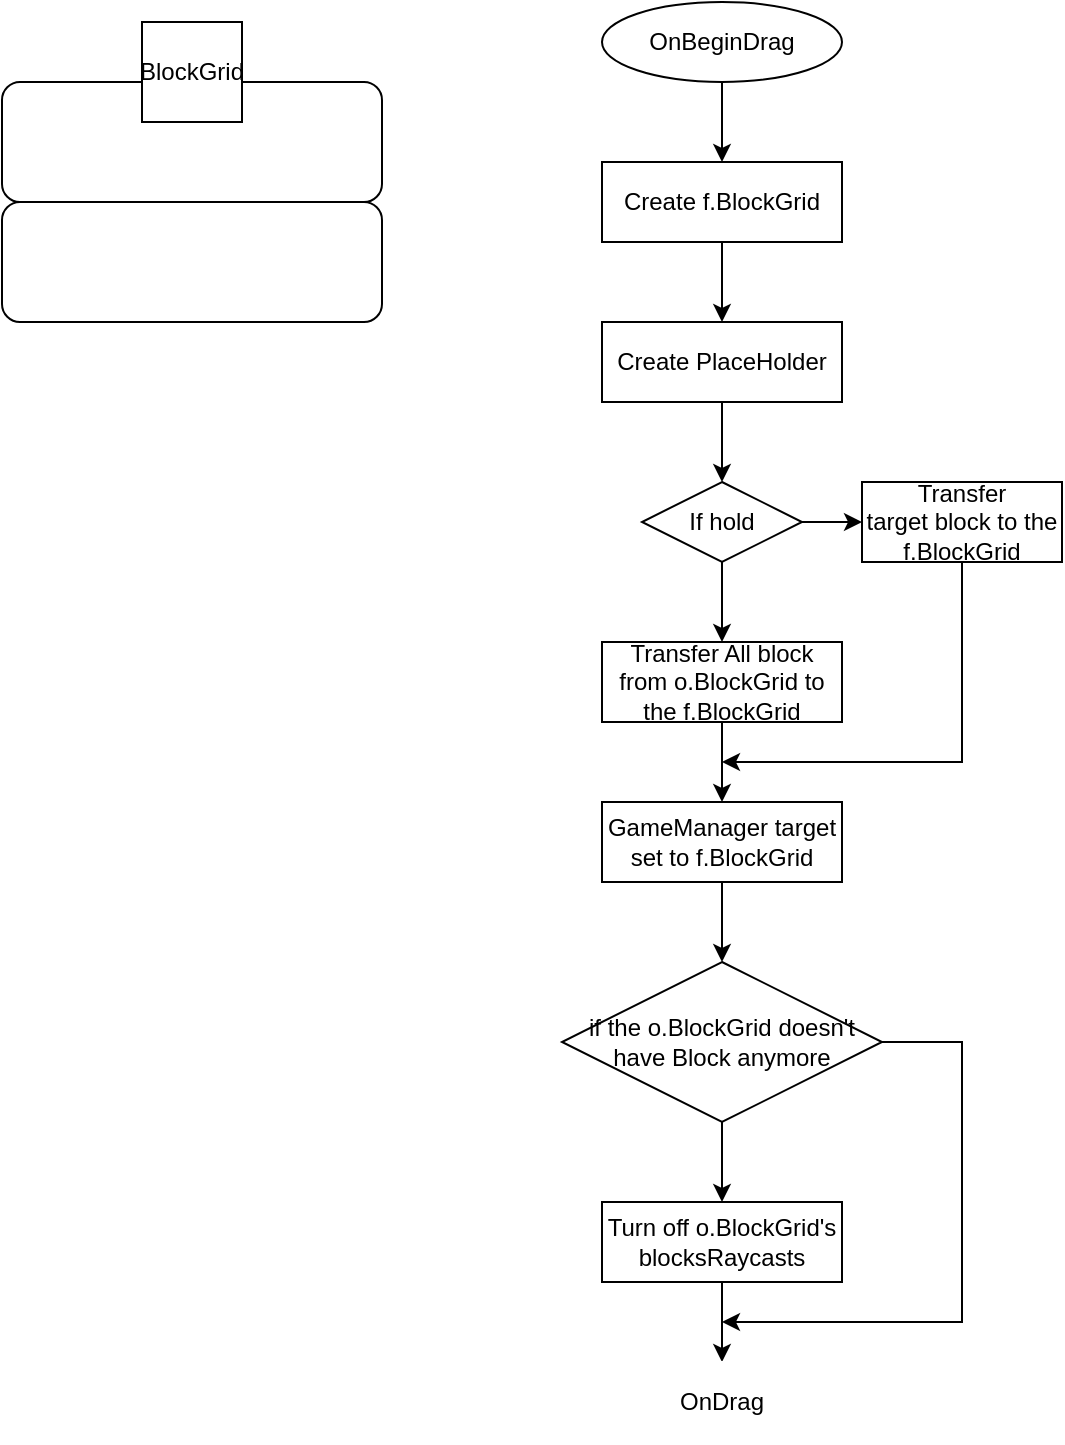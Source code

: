 <mxfile version="13.1.3" pages="3">
    <diagram id="6hGFLwfOUW9BJ-s0fimq" name="OnBeginDrag">
        <mxGraphModel dx="992" dy="577" grid="1" gridSize="10" guides="1" tooltips="1" connect="1" arrows="1" fold="1" page="1" pageScale="1" pageWidth="827" pageHeight="1169" math="0" shadow="0">
            <root>
                <mxCell id="0"/>
                <mxCell id="1" parent="0"/>
                <mxCell id="21" style="edgeStyle=orthogonalEdgeStyle;rounded=0;orthogonalLoop=1;jettySize=auto;html=1;exitX=0.5;exitY=1;exitDx=0;exitDy=0;entryX=0.5;entryY=0;entryDx=0;entryDy=0;" parent="1" source="6" target="13" edge="1">
                    <mxGeometry relative="1" as="geometry"/>
                </mxCell>
                <mxCell id="6" value="Create f.BlockGrid" style="rounded=0;whiteSpace=wrap;html=1;" parent="1" vertex="1">
                    <mxGeometry x="340" y="120" width="120" height="40" as="geometry"/>
                </mxCell>
                <mxCell id="i96UxYNNPjWOnLDI0hmt-61" style="edgeStyle=orthogonalEdgeStyle;rounded=0;orthogonalLoop=1;jettySize=auto;html=1;exitX=0.5;exitY=1;exitDx=0;exitDy=0;entryX=0.5;entryY=0;entryDx=0;entryDy=0;" parent="1" source="13" target="i96UxYNNPjWOnLDI0hmt-48" edge="1">
                    <mxGeometry relative="1" as="geometry"/>
                </mxCell>
                <mxCell id="13" value="Create PlaceHolder" style="rounded=0;whiteSpace=wrap;html=1;" parent="1" vertex="1">
                    <mxGeometry x="340" y="200" width="120" height="40" as="geometry"/>
                </mxCell>
                <mxCell id="32" style="edgeStyle=orthogonalEdgeStyle;rounded=0;orthogonalLoop=1;jettySize=auto;html=1;exitX=0.5;exitY=1;exitDx=0;exitDy=0;entryX=0.5;entryY=0;entryDx=0;entryDy=0;" parent="1" source="31" target="6" edge="1">
                    <mxGeometry relative="1" as="geometry"/>
                </mxCell>
                <mxCell id="31" value="&lt;span&gt;OnBeginDrag&lt;/span&gt;" style="ellipse;whiteSpace=wrap;html=1;" parent="1" vertex="1">
                    <mxGeometry x="340" y="40" width="120" height="40" as="geometry"/>
                </mxCell>
                <mxCell id="38" value="" style="rounded=0;whiteSpace=wrap;html=1;strokeColor=#FFFFFF;fillColor=none;dashed=1;" parent="1" vertex="1">
                    <mxGeometry x="40" y="50" width="190" height="150" as="geometry"/>
                </mxCell>
                <mxCell id="39" value="" style="rounded=1;whiteSpace=wrap;html=1;" parent="1" vertex="1">
                    <mxGeometry x="40" y="140" width="190" height="60" as="geometry"/>
                </mxCell>
                <mxCell id="40" value="" style="rounded=1;whiteSpace=wrap;html=1;" parent="1" vertex="1">
                    <mxGeometry x="40" y="80" width="190" height="60" as="geometry"/>
                </mxCell>
                <mxCell id="37" value="BlockGrid" style="rounded=0;whiteSpace=wrap;html=1;" parent="1" vertex="1">
                    <mxGeometry x="110" y="50" width="50" height="50" as="geometry"/>
                </mxCell>
                <mxCell id="i96UxYNNPjWOnLDI0hmt-46" style="edgeStyle=orthogonalEdgeStyle;rounded=0;orthogonalLoop=1;jettySize=auto;html=1;exitX=1;exitY=0.5;exitDx=0;exitDy=0;entryX=0;entryY=0.5;entryDx=0;entryDy=0;" parent="1" source="i96UxYNNPjWOnLDI0hmt-48" target="i96UxYNNPjWOnLDI0hmt-55" edge="1">
                    <mxGeometry relative="1" as="geometry"/>
                </mxCell>
                <mxCell id="i96UxYNNPjWOnLDI0hmt-47" style="edgeStyle=orthogonalEdgeStyle;rounded=0;orthogonalLoop=1;jettySize=auto;html=1;exitX=0.5;exitY=1;exitDx=0;exitDy=0;entryX=0.5;entryY=0;entryDx=0;entryDy=0;" parent="1" source="i96UxYNNPjWOnLDI0hmt-48" target="i96UxYNNPjWOnLDI0hmt-50" edge="1">
                    <mxGeometry relative="1" as="geometry"/>
                </mxCell>
                <mxCell id="i96UxYNNPjWOnLDI0hmt-48" value="If hold" style="rhombus;whiteSpace=wrap;html=1;" parent="1" vertex="1">
                    <mxGeometry x="360" y="280" width="80" height="40" as="geometry"/>
                </mxCell>
                <mxCell id="i96UxYNNPjWOnLDI0hmt-49" style="edgeStyle=orthogonalEdgeStyle;rounded=0;orthogonalLoop=1;jettySize=auto;html=1;exitX=0.5;exitY=1;exitDx=0;exitDy=0;entryX=0.5;entryY=0;entryDx=0;entryDy=0;" parent="1" source="i96UxYNNPjWOnLDI0hmt-50" target="i96UxYNNPjWOnLDI0hmt-60" edge="1">
                    <mxGeometry relative="1" as="geometry"/>
                </mxCell>
                <mxCell id="i96UxYNNPjWOnLDI0hmt-50" value="Transfer All block from o.BlockGrid to the f.BlockGrid" style="rounded=0;whiteSpace=wrap;html=1;" parent="1" vertex="1">
                    <mxGeometry x="340" y="360" width="120" height="40" as="geometry"/>
                </mxCell>
                <mxCell id="i96UxYNNPjWOnLDI0hmt-51" style="edgeStyle=orthogonalEdgeStyle;rounded=0;orthogonalLoop=1;jettySize=auto;html=1;exitX=0.5;exitY=1;exitDx=0;exitDy=0;entryX=0.5;entryY=0;entryDx=0;entryDy=0;" parent="1" source="i96UxYNNPjWOnLDI0hmt-53" target="i96UxYNNPjWOnLDI0hmt-57" edge="1">
                    <mxGeometry relative="1" as="geometry"/>
                </mxCell>
                <mxCell id="i96UxYNNPjWOnLDI0hmt-52" style="edgeStyle=orthogonalEdgeStyle;rounded=0;orthogonalLoop=1;jettySize=auto;html=1;exitX=1;exitY=0.5;exitDx=0;exitDy=0;" parent="1" source="i96UxYNNPjWOnLDI0hmt-53" edge="1">
                    <mxGeometry relative="1" as="geometry">
                        <mxPoint x="400" y="700" as="targetPoint"/>
                        <Array as="points">
                            <mxPoint x="520" y="560"/>
                            <mxPoint x="520" y="700"/>
                        </Array>
                    </mxGeometry>
                </mxCell>
                <mxCell id="i96UxYNNPjWOnLDI0hmt-53" value="&lt;font style=&quot;font-size: 12px&quot;&gt;if the o.BlockGrid doesn't have Block anymore&lt;/font&gt;" style="rhombus;whiteSpace=wrap;html=1;" parent="1" vertex="1">
                    <mxGeometry x="320" y="520" width="160" height="80" as="geometry"/>
                </mxCell>
                <mxCell id="i96UxYNNPjWOnLDI0hmt-54" style="edgeStyle=orthogonalEdgeStyle;rounded=0;orthogonalLoop=1;jettySize=auto;html=1;exitX=0.5;exitY=1;exitDx=0;exitDy=0;" parent="1" source="i96UxYNNPjWOnLDI0hmt-55" edge="1">
                    <mxGeometry relative="1" as="geometry">
                        <mxPoint x="400" y="420" as="targetPoint"/>
                        <Array as="points">
                            <mxPoint x="520" y="420"/>
                        </Array>
                    </mxGeometry>
                </mxCell>
                <mxCell id="i96UxYNNPjWOnLDI0hmt-55" value="Transfer target&amp;nbsp;block to the f.BlockGrid" style="rounded=0;whiteSpace=wrap;html=1;" parent="1" vertex="1">
                    <mxGeometry x="470" y="280" width="100" height="40" as="geometry"/>
                </mxCell>
                <mxCell id="i96UxYNNPjWOnLDI0hmt-56" style="edgeStyle=orthogonalEdgeStyle;rounded=0;orthogonalLoop=1;jettySize=auto;html=1;exitX=0.5;exitY=1;exitDx=0;exitDy=0;entryX=0.5;entryY=0;entryDx=0;entryDy=0;" parent="1" source="i96UxYNNPjWOnLDI0hmt-57" target="i96UxYNNPjWOnLDI0hmt-58" edge="1">
                    <mxGeometry relative="1" as="geometry"/>
                </mxCell>
                <mxCell id="i96UxYNNPjWOnLDI0hmt-57" value="Turn off o.BlockGrid's blocksRaycasts" style="rounded=0;whiteSpace=wrap;html=1;" parent="1" vertex="1">
                    <mxGeometry x="340" y="640" width="120" height="40" as="geometry"/>
                </mxCell>
                <mxCell id="i96UxYNNPjWOnLDI0hmt-58" value="OnDrag" style="ellipse;whiteSpace=wrap;html=1;strokeColor=#FFFFFF;" parent="1" vertex="1">
                    <mxGeometry x="340" y="720" width="120" height="40" as="geometry"/>
                </mxCell>
                <mxCell id="i96UxYNNPjWOnLDI0hmt-59" style="edgeStyle=orthogonalEdgeStyle;rounded=0;orthogonalLoop=1;jettySize=auto;html=1;exitX=0.5;exitY=1;exitDx=0;exitDy=0;entryX=0.5;entryY=0;entryDx=0;entryDy=0;" parent="1" source="i96UxYNNPjWOnLDI0hmt-60" target="i96UxYNNPjWOnLDI0hmt-53" edge="1">
                    <mxGeometry relative="1" as="geometry"/>
                </mxCell>
                <mxCell id="i96UxYNNPjWOnLDI0hmt-60" value="GameManager target set to f.BlockGrid" style="rounded=0;whiteSpace=wrap;html=1;" parent="1" vertex="1">
                    <mxGeometry x="340" y="440" width="120" height="40" as="geometry"/>
                </mxCell>
            </root>
        </mxGraphModel>
    </diagram>
    <diagram name="OnDrag" id="4AL2UHnCN3KHWTjb2BED">
        <mxGraphModel dx="992" dy="577" grid="1" gridSize="10" guides="1" tooltips="1" connect="1" arrows="1" fold="1" page="1" pageScale="1" pageWidth="827" pageHeight="1169" math="0" shadow="0">
            <root>
                <mxCell id="wO-OsxOiEzW93JoE6HdS-0"/>
                <mxCell id="wO-OsxOiEzW93JoE6HdS-1" parent="wO-OsxOiEzW93JoE6HdS-0"/>
                <mxCell id="geOcQRhZZUnDdlZQxwoY-46" style="edgeStyle=orthogonalEdgeStyle;rounded=0;orthogonalLoop=1;jettySize=auto;html=1;exitX=0.5;exitY=1;exitDx=0;exitDy=0;" parent="wO-OsxOiEzW93JoE6HdS-1" source="wO-OsxOiEzW93JoE6HdS-3" target="wO-OsxOiEzW93JoE6HdS-6" edge="1">
                    <mxGeometry relative="1" as="geometry"/>
                </mxCell>
                <mxCell id="wO-OsxOiEzW93JoE6HdS-3" value="target position to mouse" style="rounded=0;whiteSpace=wrap;html=1;" parent="wO-OsxOiEzW93JoE6HdS-1" vertex="1">
                    <mxGeometry x="460" y="120" width="120" height="40" as="geometry"/>
                </mxCell>
                <mxCell id="geOcQRhZZUnDdlZQxwoY-3" style="edgeStyle=orthogonalEdgeStyle;rounded=0;orthogonalLoop=1;jettySize=auto;html=1;exitX=0.5;exitY=1;exitDx=0;exitDy=0;entryX=0.5;entryY=0;entryDx=0;entryDy=0;" parent="wO-OsxOiEzW93JoE6HdS-1" source="wO-OsxOiEzW93JoE6HdS-6" target="geOcQRhZZUnDdlZQxwoY-2" edge="1">
                    <mxGeometry relative="1" as="geometry"/>
                </mxCell>
                <mxCell id="geOcQRhZZUnDdlZQxwoY-47" style="edgeStyle=orthogonalEdgeStyle;rounded=0;orthogonalLoop=1;jettySize=auto;html=1;exitX=1;exitY=0.5;exitDx=0;exitDy=0;entryX=0.5;entryY=0;entryDx=0;entryDy=0;" parent="wO-OsxOiEzW93JoE6HdS-1" source="wO-OsxOiEzW93JoE6HdS-6" target="wO-OsxOiEzW93JoE6HdS-15" edge="1">
                    <mxGeometry relative="1" as="geometry"/>
                </mxCell>
                <mxCell id="wO-OsxOiEzW93JoE6HdS-6" value="If there is other blockGrid mouse is pointing" style="rhombus;whiteSpace=wrap;html=1;" parent="wO-OsxOiEzW93JoE6HdS-1" vertex="1">
                    <mxGeometry x="440" y="200" width="160" height="80" as="geometry"/>
                </mxCell>
                <mxCell id="geOcQRhZZUnDdlZQxwoY-51" style="edgeStyle=orthogonalEdgeStyle;rounded=0;orthogonalLoop=1;jettySize=auto;html=1;exitX=0.5;exitY=1;exitDx=0;exitDy=0;endArrow=none;endFill=0;" parent="wO-OsxOiEzW93JoE6HdS-1" source="wO-OsxOiEzW93JoE6HdS-15" edge="1">
                    <mxGeometry relative="1" as="geometry">
                        <mxPoint x="920" y="940.0" as="targetPoint"/>
                        <Array as="points">
                            <mxPoint x="1000" y="940"/>
                        </Array>
                    </mxGeometry>
                </mxCell>
                <mxCell id="wO-OsxOiEzW93JoE6HdS-15" value="no preSelectedBlockGrids" style="rounded=0;whiteSpace=wrap;html=1;" parent="wO-OsxOiEzW93JoE6HdS-1" vertex="1">
                    <mxGeometry x="920" y="280" width="160" height="40" as="geometry"/>
                </mxCell>
                <mxCell id="wO-OsxOiEzW93JoE6HdS-18" style="edgeStyle=orthogonalEdgeStyle;rounded=0;orthogonalLoop=1;jettySize=auto;html=1;exitX=0.5;exitY=1;exitDx=0;exitDy=0;entryX=0.5;entryY=0;entryDx=0;entryDy=0;" parent="wO-OsxOiEzW93JoE6HdS-1" source="wO-OsxOiEzW93JoE6HdS-19" target="wO-OsxOiEzW93JoE6HdS-3" edge="1">
                    <mxGeometry relative="1" as="geometry"/>
                </mxCell>
                <mxCell id="wO-OsxOiEzW93JoE6HdS-19" value="&lt;span&gt;OnDrag&lt;/span&gt;" style="ellipse;whiteSpace=wrap;html=1;" parent="wO-OsxOiEzW93JoE6HdS-1" vertex="1">
                    <mxGeometry x="460" y="40" width="120" height="40" as="geometry"/>
                </mxCell>
                <mxCell id="wO-OsxOiEzW93JoE6HdS-20" value="" style="rounded=0;whiteSpace=wrap;html=1;strokeColor=#FFFFFF;fillColor=none;dashed=1;" parent="wO-OsxOiEzW93JoE6HdS-1" vertex="1">
                    <mxGeometry x="40" y="50" width="190" height="150" as="geometry"/>
                </mxCell>
                <mxCell id="wO-OsxOiEzW93JoE6HdS-21" value="" style="rounded=1;whiteSpace=wrap;html=1;" parent="wO-OsxOiEzW93JoE6HdS-1" vertex="1">
                    <mxGeometry x="40" y="140" width="190" height="60" as="geometry"/>
                </mxCell>
                <mxCell id="wO-OsxOiEzW93JoE6HdS-22" value="" style="rounded=1;whiteSpace=wrap;html=1;" parent="wO-OsxOiEzW93JoE6HdS-1" vertex="1">
                    <mxGeometry x="40" y="80" width="190" height="60" as="geometry"/>
                </mxCell>
                <mxCell id="wO-OsxOiEzW93JoE6HdS-23" value="BlockGrid" style="rounded=0;whiteSpace=wrap;html=1;" parent="wO-OsxOiEzW93JoE6HdS-1" vertex="1">
                    <mxGeometry x="110" y="50" width="50" height="50" as="geometry"/>
                </mxCell>
                <mxCell id="geOcQRhZZUnDdlZQxwoY-27" style="edgeStyle=orthogonalEdgeStyle;rounded=0;orthogonalLoop=1;jettySize=auto;html=1;exitX=0.5;exitY=1;exitDx=0;exitDy=0;entryX=0.5;entryY=0;entryDx=0;entryDy=0;" parent="wO-OsxOiEzW93JoE6HdS-1" source="geOcQRhZZUnDdlZQxwoY-2" target="geOcQRhZZUnDdlZQxwoY-6" edge="1">
                    <mxGeometry relative="1" as="geometry"/>
                </mxCell>
                <mxCell id="geOcQRhZZUnDdlZQxwoY-2" value="Sort out the blockGrid priority" style="ellipse;whiteSpace=wrap;html=1;strokeColor=#FFFFFF;" parent="wO-OsxOiEzW93JoE6HdS-1" vertex="1">
                    <mxGeometry x="460" y="320" width="120" height="40" as="geometry"/>
                </mxCell>
                <mxCell id="geOcQRhZZUnDdlZQxwoY-4" value="preSelectedBlockGrids:&lt;br&gt;Resize to normal after mouse leave" style="text;html=1;strokeColor=none;fillColor=none;align=left;verticalAlign=top;whiteSpace=wrap;rounded=0;" parent="wO-OsxOiEzW93JoE6HdS-1" vertex="1">
                    <mxGeometry x="40" y="280" width="210" height="90" as="geometry"/>
                </mxCell>
                <mxCell id="geOcQRhZZUnDdlZQxwoY-28" style="edgeStyle=orthogonalEdgeStyle;rounded=0;orthogonalLoop=1;jettySize=auto;html=1;exitX=0.5;exitY=1;exitDx=0;exitDy=0;entryX=0.5;entryY=0;entryDx=0;entryDy=0;" parent="wO-OsxOiEzW93JoE6HdS-1" source="geOcQRhZZUnDdlZQxwoY-6" target="geOcQRhZZUnDdlZQxwoY-8" edge="1">
                    <mxGeometry relative="1" as="geometry"/>
                </mxCell>
                <mxCell id="geOcQRhZZUnDdlZQxwoY-6" value="Check BlockGridType" style="rounded=0;whiteSpace=wrap;html=1;strokeColor=#FFFFFF;" parent="wO-OsxOiEzW93JoE6HdS-1" vertex="1">
                    <mxGeometry x="460" y="400" width="120" height="40" as="geometry"/>
                </mxCell>
                <mxCell id="geOcQRhZZUnDdlZQxwoY-15" style="edgeStyle=orthogonalEdgeStyle;rounded=0;orthogonalLoop=1;jettySize=auto;html=1;exitX=0.5;exitY=1;exitDx=0;exitDy=0;entryX=0.5;entryY=0;entryDx=0;entryDy=0;" parent="wO-OsxOiEzW93JoE6HdS-1" source="geOcQRhZZUnDdlZQxwoY-8" target="geOcQRhZZUnDdlZQxwoY-14" edge="1">
                    <mxGeometry relative="1" as="geometry"/>
                </mxCell>
                <mxCell id="geOcQRhZZUnDdlZQxwoY-48" style="edgeStyle=orthogonalEdgeStyle;rounded=0;orthogonalLoop=1;jettySize=auto;html=1;exitX=1;exitY=0.5;exitDx=0;exitDy=0;" parent="wO-OsxOiEzW93JoE6HdS-1" source="geOcQRhZZUnDdlZQxwoY-8" edge="1">
                    <mxGeometry relative="1" as="geometry">
                        <mxPoint x="520" y="940.0" as="targetPoint"/>
                        <Array as="points">
                            <mxPoint x="920" y="520"/>
                            <mxPoint x="920" y="940"/>
                        </Array>
                    </mxGeometry>
                </mxCell>
                <mxCell id="geOcQRhZZUnDdlZQxwoY-8" value="If d.BlockGrid's&amp;nbsp;parent is a beam (meaning it's inside a container block), Does the f.BlockGrid allow its top and bottom to connect?" style="rhombus;whiteSpace=wrap;html=1;" parent="wO-OsxOiEzW93JoE6HdS-1" vertex="1">
                    <mxGeometry x="360" y="480" width="320" height="80" as="geometry"/>
                </mxCell>
                <mxCell id="geOcQRhZZUnDdlZQxwoY-13" value="accessAllow = True" style="text;html=1;strokeColor=none;fillColor=none;align=center;verticalAlign=middle;whiteSpace=wrap;rounded=0;" parent="wO-OsxOiEzW93JoE6HdS-1" vertex="1">
                    <mxGeometry x="370" y="590" width="110" height="20" as="geometry"/>
                </mxCell>
                <mxCell id="geOcQRhZZUnDdlZQxwoY-17" style="edgeStyle=orthogonalEdgeStyle;rounded=0;orthogonalLoop=1;jettySize=auto;html=1;exitX=0.5;exitY=1;exitDx=0;exitDy=0;entryX=0.5;entryY=0;entryDx=0;entryDy=0;" parent="wO-OsxOiEzW93JoE6HdS-1" source="geOcQRhZZUnDdlZQxwoY-14" target="geOcQRhZZUnDdlZQxwoY-16" edge="1">
                    <mxGeometry relative="1" as="geometry"/>
                </mxCell>
                <mxCell id="geOcQRhZZUnDdlZQxwoY-23" style="edgeStyle=orthogonalEdgeStyle;rounded=0;orthogonalLoop=1;jettySize=auto;html=1;exitX=1;exitY=0.5;exitDx=0;exitDy=0;entryX=0.5;entryY=0;entryDx=0;entryDy=0;" parent="wO-OsxOiEzW93JoE6HdS-1" source="geOcQRhZZUnDdlZQxwoY-14" target="geOcQRhZZUnDdlZQxwoY-19" edge="1">
                    <mxGeometry relative="1" as="geometry"/>
                </mxCell>
                <mxCell id="geOcQRhZZUnDdlZQxwoY-14" value="Do we know which place we want to insert it in?" style="rhombus;whiteSpace=wrap;html=1;" parent="wO-OsxOiEzW93JoE6HdS-1" vertex="1">
                    <mxGeometry x="440" y="600" width="160" height="80" as="geometry"/>
                </mxCell>
                <mxCell id="geOcQRhZZUnDdlZQxwoY-25" style="edgeStyle=orthogonalEdgeStyle;rounded=0;orthogonalLoop=1;jettySize=auto;html=1;exitX=0.5;exitY=1;exitDx=0;exitDy=0;entryX=0.5;entryY=0;entryDx=0;entryDy=0;" parent="wO-OsxOiEzW93JoE6HdS-1" source="geOcQRhZZUnDdlZQxwoY-16" target="geOcQRhZZUnDdlZQxwoY-24" edge="1">
                    <mxGeometry relative="1" as="geometry"/>
                </mxCell>
                <mxCell id="geOcQRhZZUnDdlZQxwoY-16" value="Find which stack it want to insert" style="ellipse;whiteSpace=wrap;html=1;rounded=0;strokeColor=#FFFFFF;" parent="wO-OsxOiEzW93JoE6HdS-1" vertex="1">
                    <mxGeometry x="460" y="720" width="120" height="40" as="geometry"/>
                </mxCell>
                <mxCell id="geOcQRhZZUnDdlZQxwoY-21" style="edgeStyle=orthogonalEdgeStyle;rounded=0;orthogonalLoop=1;jettySize=auto;html=1;exitX=0.5;exitY=1;exitDx=0;exitDy=0;entryX=0.5;entryY=0;entryDx=0;entryDy=0;" parent="wO-OsxOiEzW93JoE6HdS-1" source="geOcQRhZZUnDdlZQxwoY-19" target="geOcQRhZZUnDdlZQxwoY-20" edge="1">
                    <mxGeometry relative="1" as="geometry"/>
                </mxCell>
                <mxCell id="geOcQRhZZUnDdlZQxwoY-19" value="Did the mouse leave the place holder to another block?" style="rhombus;whiteSpace=wrap;html=1;" parent="wO-OsxOiEzW93JoE6HdS-1" vertex="1">
                    <mxGeometry x="640" y="680" width="200" height="80" as="geometry"/>
                </mxCell>
                <mxCell id="geOcQRhZZUnDdlZQxwoY-26" style="edgeStyle=orthogonalEdgeStyle;rounded=0;orthogonalLoop=1;jettySize=auto;html=1;exitX=0.5;exitY=1;exitDx=0;exitDy=0;" parent="wO-OsxOiEzW93JoE6HdS-1" source="geOcQRhZZUnDdlZQxwoY-20" edge="1">
                    <mxGeometry relative="1" as="geometry">
                        <mxPoint x="520" y="860" as="targetPoint"/>
                        <Array as="points">
                            <mxPoint x="740" y="860"/>
                        </Array>
                    </mxGeometry>
                </mxCell>
                <mxCell id="geOcQRhZZUnDdlZQxwoY-20" value="Change whichstack variable" style="rounded=0;whiteSpace=wrap;html=1;strokeColor=#FFFFFF;" parent="wO-OsxOiEzW93JoE6HdS-1" vertex="1">
                    <mxGeometry x="680" y="800" width="120" height="40" as="geometry"/>
                </mxCell>
                <mxCell id="geOcQRhZZUnDdlZQxwoY-30" style="edgeStyle=orthogonalEdgeStyle;rounded=0;orthogonalLoop=1;jettySize=auto;html=1;exitX=0.5;exitY=1;exitDx=0;exitDy=0;entryX=0.5;entryY=0;entryDx=0;entryDy=0;" parent="wO-OsxOiEzW93JoE6HdS-1" source="geOcQRhZZUnDdlZQxwoY-24" target="geOcQRhZZUnDdlZQxwoY-29" edge="1">
                    <mxGeometry relative="1" as="geometry"/>
                </mxCell>
                <mxCell id="geOcQRhZZUnDdlZQxwoY-24" value="Resize d.Grid" style="ellipse;whiteSpace=wrap;html=1;rounded=0;strokeColor=#FFFFFF;" parent="wO-OsxOiEzW93JoE6HdS-1" vertex="1">
                    <mxGeometry x="460" y="880" width="120" height="40" as="geometry"/>
                </mxCell>
                <mxCell id="geOcQRhZZUnDdlZQxwoY-32" style="edgeStyle=orthogonalEdgeStyle;rounded=0;orthogonalLoop=1;jettySize=auto;html=1;exitX=0.5;exitY=1;exitDx=0;exitDy=0;entryX=0.5;entryY=0;entryDx=0;entryDy=0;" parent="wO-OsxOiEzW93JoE6HdS-1" source="geOcQRhZZUnDdlZQxwoY-29" target="geOcQRhZZUnDdlZQxwoY-31" edge="1">
                    <mxGeometry relative="1" as="geometry"/>
                </mxCell>
                <mxCell id="geOcQRhZZUnDdlZQxwoY-37" style="edgeStyle=orthogonalEdgeStyle;rounded=0;orthogonalLoop=1;jettySize=auto;html=1;exitX=1;exitY=0.5;exitDx=0;exitDy=0;entryX=0.5;entryY=0;entryDx=0;entryDy=0;" parent="wO-OsxOiEzW93JoE6HdS-1" source="geOcQRhZZUnDdlZQxwoY-29" target="geOcQRhZZUnDdlZQxwoY-33" edge="1">
                    <mxGeometry relative="1" as="geometry"/>
                </mxCell>
                <mxCell id="geOcQRhZZUnDdlZQxwoY-29" value="if accessAllow" style="rhombus;whiteSpace=wrap;html=1;" parent="wO-OsxOiEzW93JoE6HdS-1" vertex="1">
                    <mxGeometry x="440" y="960" width="160" height="80" as="geometry"/>
                </mxCell>
                <mxCell id="geOcQRhZZUnDdlZQxwoY-43" style="edgeStyle=orthogonalEdgeStyle;rounded=0;orthogonalLoop=1;jettySize=auto;html=1;exitX=0.5;exitY=1;exitDx=0;exitDy=0;entryX=0.5;entryY=0;entryDx=0;entryDy=0;" parent="wO-OsxOiEzW93JoE6HdS-1" source="geOcQRhZZUnDdlZQxwoY-31" target="geOcQRhZZUnDdlZQxwoY-42" edge="1">
                    <mxGeometry relative="1" as="geometry"/>
                </mxCell>
                <mxCell id="geOcQRhZZUnDdlZQxwoY-31" value="&lt;span&gt;Set placeholder to the d.Grid and right position&lt;/span&gt;" style="rounded=0;whiteSpace=wrap;html=1;strokeColor=#FFFFFF;" parent="wO-OsxOiEzW93JoE6HdS-1" vertex="1">
                    <mxGeometry x="460" y="1080" width="120" height="40" as="geometry"/>
                </mxCell>
                <mxCell id="geOcQRhZZUnDdlZQxwoY-44" style="edgeStyle=orthogonalEdgeStyle;rounded=0;orthogonalLoop=1;jettySize=auto;html=1;exitX=0.5;exitY=1;exitDx=0;exitDy=0;" parent="wO-OsxOiEzW93JoE6HdS-1" source="geOcQRhZZUnDdlZQxwoY-33" edge="1">
                    <mxGeometry relative="1" as="geometry">
                        <mxPoint x="520" y="1140" as="targetPoint"/>
                        <Array as="points">
                            <mxPoint x="700" y="1140"/>
                        </Array>
                    </mxGeometry>
                </mxCell>
                <mxCell id="geOcQRhZZUnDdlZQxwoY-33" value="Set placeholder outside of player view" style="rounded=0;whiteSpace=wrap;html=1;strokeColor=#FFFFFF;" parent="wO-OsxOiEzW93JoE6HdS-1" vertex="1">
                    <mxGeometry x="640" y="1040" width="120" height="40" as="geometry"/>
                </mxCell>
                <mxCell id="geOcQRhZZUnDdlZQxwoY-38" value="" style="endArrow=none;dashed=1;html=1;" parent="wO-OsxOiEzW93JoE6HdS-1" edge="1">
                    <mxGeometry width="50" height="50" relative="1" as="geometry">
                        <mxPoint x="360" y="930" as="sourcePoint"/>
                        <mxPoint x="360" y="590" as="targetPoint"/>
                    </mxGeometry>
                </mxCell>
                <mxCell id="geOcQRhZZUnDdlZQxwoY-39" value="" style="endArrow=none;dashed=1;html=1;entryX=0;entryY=1;entryDx=0;entryDy=0;" parent="wO-OsxOiEzW93JoE6HdS-1" edge="1">
                    <mxGeometry width="50" height="50" relative="1" as="geometry">
                        <mxPoint x="880" y="930" as="sourcePoint"/>
                        <mxPoint x="360" y="930" as="targetPoint"/>
                    </mxGeometry>
                </mxCell>
                <mxCell id="geOcQRhZZUnDdlZQxwoY-40" value="" style="endArrow=none;dashed=1;html=1;" parent="wO-OsxOiEzW93JoE6HdS-1" edge="1">
                    <mxGeometry width="50" height="50" relative="1" as="geometry">
                        <mxPoint x="880" y="590" as="sourcePoint"/>
                        <mxPoint x="880" y="930" as="targetPoint"/>
                    </mxGeometry>
                </mxCell>
                <mxCell id="geOcQRhZZUnDdlZQxwoY-41" value="" style="endArrow=none;dashed=1;html=1;" parent="wO-OsxOiEzW93JoE6HdS-1" edge="1">
                    <mxGeometry width="50" height="50" relative="1" as="geometry">
                        <mxPoint x="880" y="589.17" as="sourcePoint"/>
                        <mxPoint x="360" y="589.17" as="targetPoint"/>
                    </mxGeometry>
                </mxCell>
                <mxCell id="geOcQRhZZUnDdlZQxwoY-45" style="edgeStyle=orthogonalEdgeStyle;rounded=0;orthogonalLoop=1;jettySize=auto;html=1;exitX=0.5;exitY=1;exitDx=0;exitDy=0;entryX=0.5;entryY=0;entryDx=0;entryDy=0;" parent="wO-OsxOiEzW93JoE6HdS-1" source="geOcQRhZZUnDdlZQxwoY-42" target="wO-OsxOiEzW93JoE6HdS-19" edge="1">
                    <mxGeometry relative="1" as="geometry">
                        <Array as="points">
                            <mxPoint x="520" y="1280"/>
                            <mxPoint x="320" y="1280"/>
                            <mxPoint x="320" y="20"/>
                            <mxPoint x="520" y="20"/>
                        </Array>
                    </mxGeometry>
                </mxCell>
                <mxCell id="geOcQRhZZUnDdlZQxwoY-56" style="edgeStyle=orthogonalEdgeStyle;rounded=0;orthogonalLoop=1;jettySize=auto;html=1;exitX=0.5;exitY=1;exitDx=0;exitDy=0;entryX=0.5;entryY=0;entryDx=0;entryDy=0;endArrow=classic;endFill=1;" parent="wO-OsxOiEzW93JoE6HdS-1" source="geOcQRhZZUnDdlZQxwoY-42" target="geOcQRhZZUnDdlZQxwoY-54" edge="1">
                    <mxGeometry relative="1" as="geometry"/>
                </mxCell>
                <mxCell id="geOcQRhZZUnDdlZQxwoY-42" value="Resize&amp;nbsp;&lt;span style=&quot;text-align: left&quot;&gt;preSelectedBlockGrids back to normal size&lt;/span&gt;" style="ellipse;whiteSpace=wrap;html=1;rounded=0;strokeColor=#FFFFFF;" parent="wO-OsxOiEzW93JoE6HdS-1" vertex="1">
                    <mxGeometry x="440" y="1160" width="160" height="80" as="geometry"/>
                </mxCell>
                <mxCell id="geOcQRhZZUnDdlZQxwoY-49" value="Jump out" style="text;html=1;strokeColor=none;fillColor=none;align=center;verticalAlign=middle;whiteSpace=wrap;rounded=0;" parent="wO-OsxOiEzW93JoE6HdS-1" vertex="1">
                    <mxGeometry x="680" y="490" width="60" height="20" as="geometry"/>
                </mxCell>
                <mxCell id="geOcQRhZZUnDdlZQxwoY-54" value="OnEndDrag" style="ellipse;whiteSpace=wrap;html=1;rounded=0;strokeColor=#FFFFFF;" parent="wO-OsxOiEzW93JoE6HdS-1" vertex="1">
                    <mxGeometry x="460" y="1320" width="120" height="40" as="geometry"/>
                </mxCell>
            </root>
        </mxGraphModel>
    </diagram>
    <diagram name="OnEndDrag" id="DJSTWs0IKiV0_bnMzev1">
        <mxGraphModel dx="992" dy="577" grid="1" gridSize="10" guides="1" tooltips="1" connect="1" arrows="1" fold="1" page="1" pageScale="1" pageWidth="827" pageHeight="1169" math="0" shadow="0">
            <root>
                <mxCell id="dRqXznffdpIf_1PDgIVk-0"/>
                <mxCell id="dRqXznffdpIf_1PDgIVk-1" parent="dRqXznffdpIf_1PDgIVk-0"/>
                <mxCell id="bPorKF9iEXxcXDHrQUdH-36" style="edgeStyle=orthogonalEdgeStyle;rounded=0;orthogonalLoop=1;jettySize=auto;html=1;exitX=0.5;exitY=1;exitDx=0;exitDy=0;entryX=0.5;entryY=0;entryDx=0;entryDy=0;endArrow=classic;endFill=1;" parent="dRqXznffdpIf_1PDgIVk-1" source="dRqXznffdpIf_1PDgIVk-10" target="bPorKF9iEXxcXDHrQUdH-34" edge="1">
                    <mxGeometry relative="1" as="geometry"/>
                </mxCell>
                <mxCell id="dRqXznffdpIf_1PDgIVk-10" value="OnEndDrag" style="ellipse;whiteSpace=wrap;html=1;" parent="dRqXznffdpIf_1PDgIVk-1" vertex="1">
                    <mxGeometry x="460" y="40" width="120" height="40" as="geometry"/>
                </mxCell>
                <mxCell id="dRqXznffdpIf_1PDgIVk-11" value="" style="rounded=0;whiteSpace=wrap;html=1;strokeColor=#FFFFFF;fillColor=none;dashed=1;" parent="dRqXznffdpIf_1PDgIVk-1" vertex="1">
                    <mxGeometry x="40" y="50" width="190" height="150" as="geometry"/>
                </mxCell>
                <mxCell id="dRqXznffdpIf_1PDgIVk-12" value="" style="rounded=1;whiteSpace=wrap;html=1;" parent="dRqXznffdpIf_1PDgIVk-1" vertex="1">
                    <mxGeometry x="40" y="140" width="190" height="60" as="geometry"/>
                </mxCell>
                <mxCell id="dRqXznffdpIf_1PDgIVk-13" value="" style="rounded=1;whiteSpace=wrap;html=1;" parent="dRqXznffdpIf_1PDgIVk-1" vertex="1">
                    <mxGeometry x="40" y="80" width="190" height="60" as="geometry"/>
                </mxCell>
                <mxCell id="dRqXznffdpIf_1PDgIVk-14" value="BlockGrid" style="rounded=0;whiteSpace=wrap;html=1;" parent="dRqXznffdpIf_1PDgIVk-1" vertex="1">
                    <mxGeometry x="110" y="50" width="50" height="50" as="geometry"/>
                </mxCell>
                <mxCell id="dRqXznffdpIf_1PDgIVk-17" value="preSelectedBlockGrids:&lt;br&gt;Resize to normal after mouse leave" style="text;html=1;strokeColor=none;fillColor=none;align=left;verticalAlign=top;whiteSpace=wrap;rounded=0;" parent="dRqXznffdpIf_1PDgIVk-1" vertex="1">
                    <mxGeometry x="40" y="280" width="210" height="90" as="geometry"/>
                </mxCell>
                <mxCell id="bPorKF9iEXxcXDHrQUdH-3" style="edgeStyle=orthogonalEdgeStyle;rounded=0;orthogonalLoop=1;jettySize=auto;html=1;exitX=0.5;exitY=1;exitDx=0;exitDy=0;endArrow=classic;endFill=1;" parent="dRqXznffdpIf_1PDgIVk-1" source="dRqXznffdpIf_1PDgIVk-51" target="bPorKF9iEXxcXDHrQUdH-2" edge="1">
                    <mxGeometry relative="1" as="geometry"/>
                </mxCell>
                <mxCell id="dRqXznffdpIf_1PDgIVk-51" value="if there is d.BlockGrid and accessAllow" style="rhombus;whiteSpace=wrap;html=1;rounded=0;strokeColor=#FFFFFF;" parent="dRqXznffdpIf_1PDgIVk-1" vertex="1">
                    <mxGeometry x="440" y="240" width="160" height="80" as="geometry"/>
                </mxCell>
                <mxCell id="bPorKF9iEXxcXDHrQUdH-6" style="edgeStyle=orthogonalEdgeStyle;rounded=0;orthogonalLoop=1;jettySize=auto;html=1;exitX=0.5;exitY=1;exitDx=0;exitDy=0;entryX=0.5;entryY=0;entryDx=0;entryDy=0;endArrow=classic;endFill=1;" parent="dRqXznffdpIf_1PDgIVk-1" source="bPorKF9iEXxcXDHrQUdH-2" target="bPorKF9iEXxcXDHrQUdH-5" edge="1">
                    <mxGeometry relative="1" as="geometry"/>
                </mxCell>
                <mxCell id="bPorKF9iEXxcXDHrQUdH-2" value="Move all Blocks to d.BlockGrid" style="rounded=0;whiteSpace=wrap;html=1;strokeColor=#FFFFFF;" parent="dRqXznffdpIf_1PDgIVk-1" vertex="1">
                    <mxGeometry x="460" y="360" width="120" height="40" as="geometry"/>
                </mxCell>
                <mxCell id="bPorKF9iEXxcXDHrQUdH-40" style="edgeStyle=orthogonalEdgeStyle;rounded=0;orthogonalLoop=1;jettySize=auto;html=1;exitX=0.5;exitY=1;exitDx=0;exitDy=0;entryX=0.5;entryY=0;entryDx=0;entryDy=0;endArrow=classic;endFill=1;" parent="dRqXznffdpIf_1PDgIVk-1" source="bPorKF9iEXxcXDHrQUdH-5" target="bPorKF9iEXxcXDHrQUdH-39" edge="1">
                    <mxGeometry relative="1" as="geometry"/>
                </mxCell>
                <mxCell id="bPorKF9iEXxcXDHrQUdH-5" value="Destroy the placeholder" style="rounded=0;whiteSpace=wrap;html=1;strokeColor=#FFFFFF;" parent="dRqXznffdpIf_1PDgIVk-1" vertex="1">
                    <mxGeometry x="460" y="440" width="120" height="40" as="geometry"/>
                </mxCell>
                <mxCell id="bPorKF9iEXxcXDHrQUdH-7" value="" style="rounded=0;whiteSpace=wrap;html=1;strokeColor=#FFFFFF;fillColor=none;dashed=1;" parent="dRqXznffdpIf_1PDgIVk-1" vertex="1">
                    <mxGeometry x="40" y="360" width="190" height="110" as="geometry"/>
                </mxCell>
                <mxCell id="bPorKF9iEXxcXDHrQUdH-8" value="" style="rounded=1;whiteSpace=wrap;html=1;" parent="dRqXznffdpIf_1PDgIVk-1" vertex="1">
                    <mxGeometry x="40" y="430" width="190" height="40" as="geometry"/>
                </mxCell>
                <mxCell id="bPorKF9iEXxcXDHrQUdH-9" value="" style="rounded=1;whiteSpace=wrap;html=1;" parent="dRqXznffdpIf_1PDgIVk-1" vertex="1">
                    <mxGeometry x="40" y="390" width="190" height="40" as="geometry"/>
                </mxCell>
                <mxCell id="bPorKF9iEXxcXDHrQUdH-10" value="o.BlockGrid" style="rounded=0;whiteSpace=wrap;html=1;" parent="dRqXznffdpIf_1PDgIVk-1" vertex="1">
                    <mxGeometry x="100" y="360" width="70" height="70" as="geometry"/>
                </mxCell>
                <mxCell id="bPorKF9iEXxcXDHrQUdH-11" value="" style="rounded=0;whiteSpace=wrap;html=1;strokeColor=#FFFFFF;fillColor=none;dashed=1;" parent="dRqXznffdpIf_1PDgIVk-1" vertex="1">
                    <mxGeometry x="40" y="520" width="190" height="70" as="geometry"/>
                </mxCell>
                <mxCell id="bPorKF9iEXxcXDHrQUdH-13" value="" style="rounded=1;whiteSpace=wrap;html=1;" parent="dRqXznffdpIf_1PDgIVk-1" vertex="1">
                    <mxGeometry x="40" y="550" width="190" height="40" as="geometry"/>
                </mxCell>
                <mxCell id="bPorKF9iEXxcXDHrQUdH-14" value="d.BlockGrid" style="rounded=0;whiteSpace=wrap;html=1;" parent="dRqXznffdpIf_1PDgIVk-1" vertex="1">
                    <mxGeometry x="100" y="520" width="70" height="70" as="geometry"/>
                </mxCell>
                <mxCell id="bPorKF9iEXxcXDHrQUdH-15" style="edgeStyle=orthogonalEdgeStyle;rounded=0;orthogonalLoop=1;jettySize=auto;html=1;exitX=0.5;exitY=1;exitDx=0;exitDy=0;endArrow=classic;endFill=1;" parent="dRqXznffdpIf_1PDgIVk-1" edge="1">
                    <mxGeometry relative="1" as="geometry">
                        <mxPoint x="345" y="730" as="sourcePoint"/>
                        <mxPoint x="345" y="730" as="targetPoint"/>
                    </mxGeometry>
                </mxCell>
                <mxCell id="bPorKF9iEXxcXDHrQUdH-16" value="" style="rounded=0;whiteSpace=wrap;html=1;strokeColor=#FFFFFF;fillColor=none;dashed=1;" parent="dRqXznffdpIf_1PDgIVk-1" vertex="1">
                    <mxGeometry x="160" y="640" width="190" height="70" as="geometry"/>
                </mxCell>
                <mxCell id="bPorKF9iEXxcXDHrQUdH-17" value="" style="rounded=1;whiteSpace=wrap;html=1;" parent="dRqXznffdpIf_1PDgIVk-1" vertex="1">
                    <mxGeometry x="160" y="670" width="190" height="40" as="geometry"/>
                </mxCell>
                <mxCell id="bPorKF9iEXxcXDHrQUdH-18" value="f.BlockGrid" style="rounded=0;whiteSpace=wrap;html=1;" parent="dRqXznffdpIf_1PDgIVk-1" vertex="1">
                    <mxGeometry x="220" y="640" width="70" height="70" as="geometry"/>
                </mxCell>
                <mxCell id="bPorKF9iEXxcXDHrQUdH-19" style="edgeStyle=orthogonalEdgeStyle;rounded=0;orthogonalLoop=1;jettySize=auto;html=1;exitX=0.5;exitY=1;exitDx=0;exitDy=0;endArrow=classic;endFill=1;" parent="dRqXznffdpIf_1PDgIVk-1" source="bPorKF9iEXxcXDHrQUdH-16" target="bPorKF9iEXxcXDHrQUdH-16" edge="1">
                    <mxGeometry relative="1" as="geometry"/>
                </mxCell>
                <mxCell id="bPorKF9iEXxcXDHrQUdH-31" value="" style="aspect=fixed;pointerEvents=1;shadow=0;dashed=0;html=1;labelPosition=center;verticalLabelPosition=bottom;verticalAlign=top;align=center;shape=mxgraph.mscae.enterprise.mouse;rounded=0;" parent="dRqXznffdpIf_1PDgIVk-1" vertex="1">
                    <mxGeometry x="310" y="685" width="30" height="50" as="geometry"/>
                </mxCell>
                <mxCell id="bPorKF9iEXxcXDHrQUdH-32" value="" style="shape=flexArrow;endArrow=classic;html=1;" parent="dRqXznffdpIf_1PDgIVk-1" edge="1">
                    <mxGeometry width="50" height="50" relative="1" as="geometry">
                        <mxPoint x="310" y="630" as="sourcePoint"/>
                        <mxPoint x="250" y="550" as="targetPoint"/>
                        <Array as="points">
                            <mxPoint x="310" y="550"/>
                        </Array>
                    </mxGeometry>
                </mxCell>
                <mxCell id="bPorKF9iEXxcXDHrQUdH-35" style="edgeStyle=orthogonalEdgeStyle;rounded=0;orthogonalLoop=1;jettySize=auto;html=1;exitX=0.5;exitY=1;exitDx=0;exitDy=0;entryX=0.5;entryY=0;entryDx=0;entryDy=0;endArrow=classic;endFill=1;" parent="dRqXznffdpIf_1PDgIVk-1" source="bPorKF9iEXxcXDHrQUdH-34" target="dRqXznffdpIf_1PDgIVk-51" edge="1">
                    <mxGeometry relative="1" as="geometry"/>
                </mxCell>
                <mxCell id="qsJnvIC0wZ3KtMf7Gv8x-2" style="edgeStyle=orthogonalEdgeStyle;rounded=0;orthogonalLoop=1;jettySize=auto;html=1;exitX=1;exitY=0.5;exitDx=0;exitDy=0;endArrow=classic;endFill=1;" parent="dRqXznffdpIf_1PDgIVk-1" source="bPorKF9iEXxcXDHrQUdH-34" edge="1">
                    <mxGeometry relative="1" as="geometry">
                        <mxPoint x="520" y="420" as="targetPoint"/>
                        <Array as="points">
                            <mxPoint x="640" y="160"/>
                            <mxPoint x="640" y="420"/>
                        </Array>
                    </mxGeometry>
                </mxCell>
                <mxCell id="bPorKF9iEXxcXDHrQUdH-34" value="if d.BlockGrid not on Trash area" style="rhombus;whiteSpace=wrap;html=1;rounded=0;strokeColor=#FFFFFF;" parent="dRqXznffdpIf_1PDgIVk-1" vertex="1">
                    <mxGeometry x="440" y="120" width="160" height="80" as="geometry"/>
                </mxCell>
                <mxCell id="bPorKF9iEXxcXDHrQUdH-42" style="edgeStyle=orthogonalEdgeStyle;rounded=0;orthogonalLoop=1;jettySize=auto;html=1;exitX=0.5;exitY=1;exitDx=0;exitDy=0;entryX=0.5;entryY=0;entryDx=0;entryDy=0;endArrow=classic;endFill=1;" parent="dRqXznffdpIf_1PDgIVk-1" source="bPorKF9iEXxcXDHrQUdH-39" target="bPorKF9iEXxcXDHrQUdH-41" edge="1">
                    <mxGeometry relative="1" as="geometry"/>
                </mxCell>
                <mxCell id="bPorKF9iEXxcXDHrQUdH-39" value="if o.BlockGrid have 0 child" style="rhombus;whiteSpace=wrap;html=1;rounded=0;strokeColor=#FFFFFF;" parent="dRqXznffdpIf_1PDgIVk-1" vertex="1">
                    <mxGeometry x="440" y="520" width="160" height="80" as="geometry"/>
                </mxCell>
                <mxCell id="bPorKF9iEXxcXDHrQUdH-44" style="edgeStyle=orthogonalEdgeStyle;rounded=0;orthogonalLoop=1;jettySize=auto;html=1;exitX=0.5;exitY=1;exitDx=0;exitDy=0;entryX=0.5;entryY=0;entryDx=0;entryDy=0;endArrow=classic;endFill=1;" parent="dRqXznffdpIf_1PDgIVk-1" source="bPorKF9iEXxcXDHrQUdH-41" target="bPorKF9iEXxcXDHrQUdH-43" edge="1">
                    <mxGeometry relative="1" as="geometry"/>
                </mxCell>
                <mxCell id="bPorKF9iEXxcXDHrQUdH-41" value="&lt;span&gt;Destroy the o.BlockGrid&lt;/span&gt;" style="rounded=0;whiteSpace=wrap;html=1;strokeColor=#FFFFFF;" parent="dRqXznffdpIf_1PDgIVk-1" vertex="1">
                    <mxGeometry x="460" y="640" width="120" height="40" as="geometry"/>
                </mxCell>
                <mxCell id="qsJnvIC0wZ3KtMf7Gv8x-1" style="edgeStyle=orthogonalEdgeStyle;rounded=0;orthogonalLoop=1;jettySize=auto;html=1;exitX=0.5;exitY=1;exitDx=0;exitDy=0;entryX=0.5;entryY=0;entryDx=0;entryDy=0;endArrow=classic;endFill=1;" parent="dRqXznffdpIf_1PDgIVk-1" source="bPorKF9iEXxcXDHrQUdH-43" target="qsJnvIC0wZ3KtMf7Gv8x-0" edge="1">
                    <mxGeometry relative="1" as="geometry"/>
                </mxCell>
                <mxCell id="bPorKF9iEXxcXDHrQUdH-43" value="gameManager&lt;br&gt;Reset all info" style="ellipse;whiteSpace=wrap;html=1;rounded=0;strokeColor=#FFFFFF;" parent="dRqXznffdpIf_1PDgIVk-1" vertex="1">
                    <mxGeometry x="460" y="720" width="120" height="40" as="geometry"/>
                </mxCell>
                <mxCell id="qsJnvIC0wZ3KtMf7Gv8x-0" value="Destroy d.BlockGrid if out of bound or in trasharea" style="rounded=0;whiteSpace=wrap;html=1;strokeColor=#FFFFFF;" parent="dRqXznffdpIf_1PDgIVk-1" vertex="1">
                    <mxGeometry x="460" y="800" width="120" height="40" as="geometry"/>
                </mxCell>
                <mxCell id="qsJnvIC0wZ3KtMf7Gv8x-3" value="" style="endArrow=none;html=1;exitX=1;exitY=0.5;exitDx=0;exitDy=0;" parent="dRqXznffdpIf_1PDgIVk-1" source="dRqXznffdpIf_1PDgIVk-51" edge="1">
                    <mxGeometry width="50" height="50" relative="1" as="geometry">
                        <mxPoint x="690" y="340" as="sourcePoint"/>
                        <mxPoint x="640" y="280" as="targetPoint"/>
                    </mxGeometry>
                </mxCell>
            </root>
        </mxGraphModel>
    </diagram>
</mxfile>